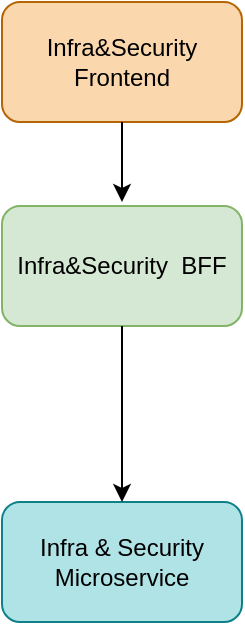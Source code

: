 <mxfile version="14.2.6" type="github">
  <diagram id="QrgSGAcMqLjUYxH2Z68y" name="Page-1">
    <mxGraphModel dx="946" dy="546" grid="1" gridSize="10" guides="1" tooltips="1" connect="1" arrows="1" fold="1" page="1" pageScale="1" pageWidth="850" pageHeight="1100" math="0" shadow="0">
      <root>
        <mxCell id="0" />
        <mxCell id="1" parent="0" />
        <mxCell id="ULPqpBoAnRgQTEhIJqGX-1" value="&lt;div&gt;Infra&amp;amp;Security&lt;/div&gt;&lt;div&gt;Frontend&lt;/div&gt;" style="rounded=1;whiteSpace=wrap;html=1;fillColor=#fad7ac;strokeColor=#b46504;" vertex="1" parent="1">
          <mxGeometry x="340" y="40" width="120" height="60" as="geometry" />
        </mxCell>
        <mxCell id="ULPqpBoAnRgQTEhIJqGX-2" value="Infra&amp;amp;Security&amp;nbsp; BFF" style="rounded=1;whiteSpace=wrap;html=1;fillColor=#d5e8d4;strokeColor=#82b366;" vertex="1" parent="1">
          <mxGeometry x="340" y="142" width="120" height="60" as="geometry" />
        </mxCell>
        <mxCell id="ULPqpBoAnRgQTEhIJqGX-3" value="&lt;div&gt;Infra &amp;amp; Security&lt;br&gt;&lt;/div&gt;&lt;div&gt; Microservice&lt;/div&gt;" style="rounded=1;whiteSpace=wrap;html=1;fillColor=#b0e3e6;strokeColor=#0e8088;" vertex="1" parent="1">
          <mxGeometry x="340" y="290" width="120" height="60" as="geometry" />
        </mxCell>
        <mxCell id="ULPqpBoAnRgQTEhIJqGX-4" value="" style="endArrow=classic;html=1;entryX=0.5;entryY=0;entryDx=0;entryDy=0;exitX=0.5;exitY=1;exitDx=0;exitDy=0;" edge="1" parent="1" source="ULPqpBoAnRgQTEhIJqGX-2" target="ULPqpBoAnRgQTEhIJqGX-3">
          <mxGeometry width="50" height="50" relative="1" as="geometry">
            <mxPoint x="400" y="280" as="sourcePoint" />
            <mxPoint x="450" y="230" as="targetPoint" />
          </mxGeometry>
        </mxCell>
        <mxCell id="ULPqpBoAnRgQTEhIJqGX-5" value="" style="endArrow=classic;html=1;exitX=0.5;exitY=1;exitDx=0;exitDy=0;" edge="1" parent="1" source="ULPqpBoAnRgQTEhIJqGX-1">
          <mxGeometry width="50" height="50" relative="1" as="geometry">
            <mxPoint x="410" y="212" as="sourcePoint" />
            <mxPoint x="400" y="140" as="targetPoint" />
          </mxGeometry>
        </mxCell>
      </root>
    </mxGraphModel>
  </diagram>
</mxfile>
